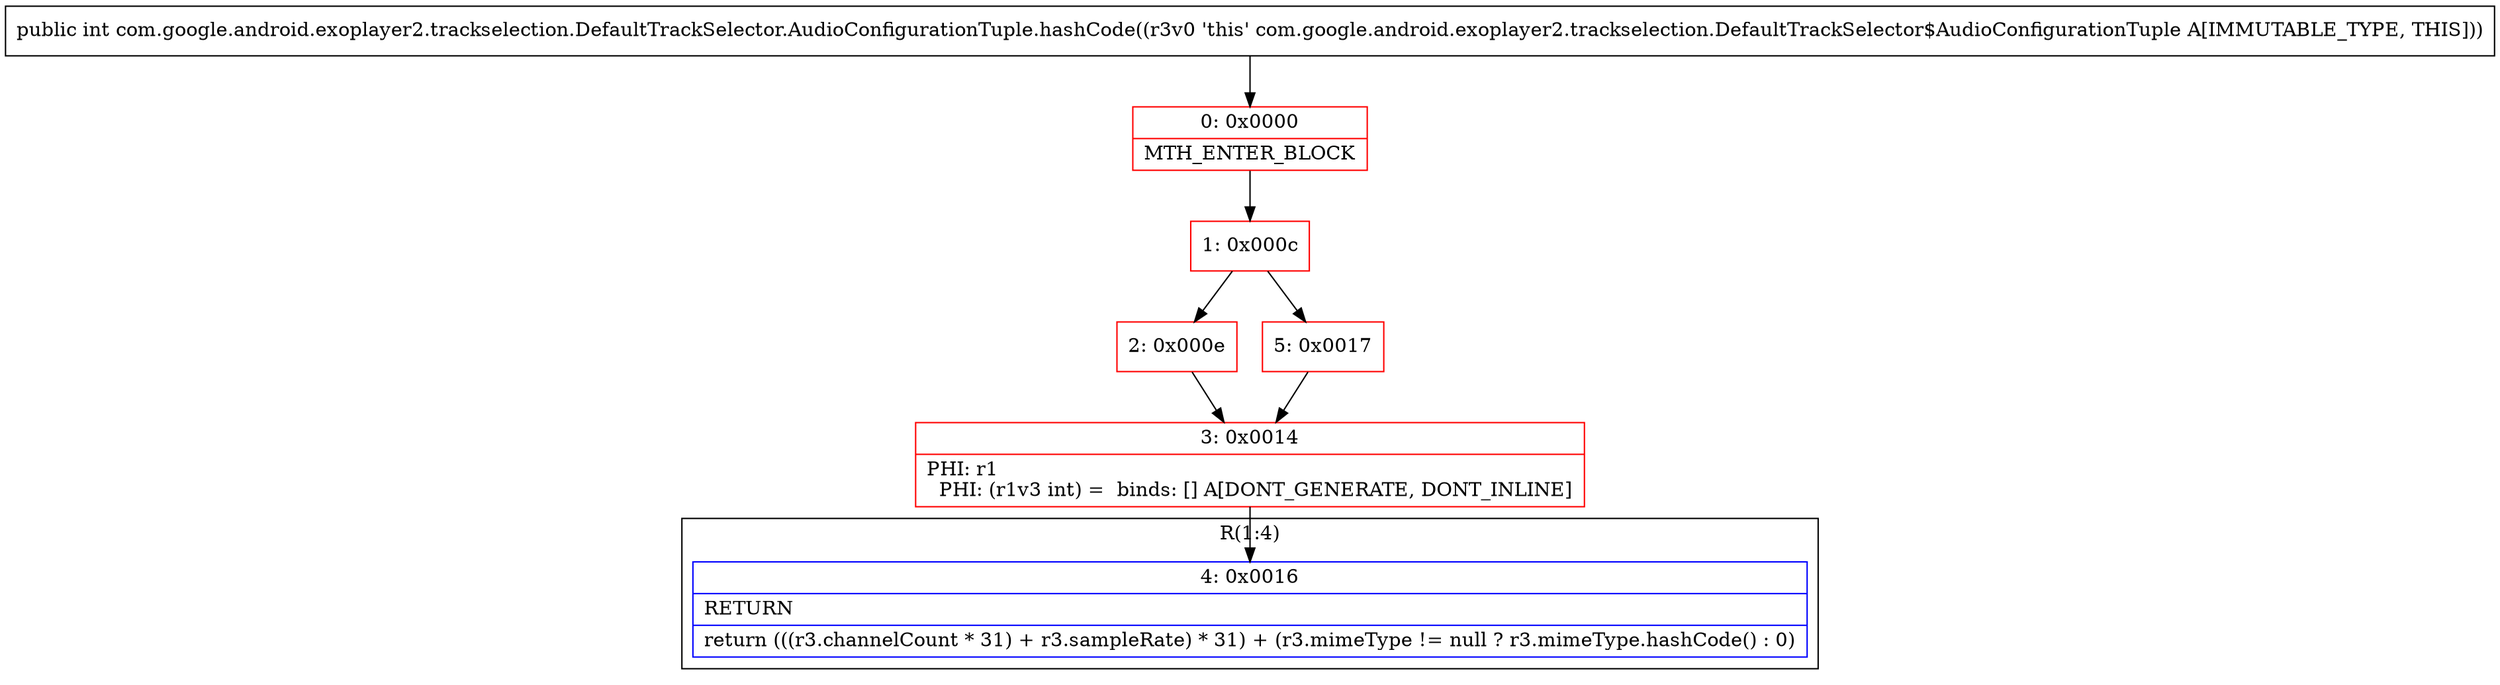 digraph "CFG forcom.google.android.exoplayer2.trackselection.DefaultTrackSelector.AudioConfigurationTuple.hashCode()I" {
subgraph cluster_Region_351058892 {
label = "R(1:4)";
node [shape=record,color=blue];
Node_4 [shape=record,label="{4\:\ 0x0016|RETURN\l|return (((r3.channelCount * 31) + r3.sampleRate) * 31) + (r3.mimeType != null ? r3.mimeType.hashCode() : 0)\l}"];
}
Node_0 [shape=record,color=red,label="{0\:\ 0x0000|MTH_ENTER_BLOCK\l}"];
Node_1 [shape=record,color=red,label="{1\:\ 0x000c}"];
Node_2 [shape=record,color=red,label="{2\:\ 0x000e}"];
Node_3 [shape=record,color=red,label="{3\:\ 0x0014|PHI: r1 \l  PHI: (r1v3 int) =  binds: [] A[DONT_GENERATE, DONT_INLINE]\l}"];
Node_5 [shape=record,color=red,label="{5\:\ 0x0017}"];
MethodNode[shape=record,label="{public int com.google.android.exoplayer2.trackselection.DefaultTrackSelector.AudioConfigurationTuple.hashCode((r3v0 'this' com.google.android.exoplayer2.trackselection.DefaultTrackSelector$AudioConfigurationTuple A[IMMUTABLE_TYPE, THIS])) }"];
MethodNode -> Node_0;
Node_0 -> Node_1;
Node_1 -> Node_2;
Node_1 -> Node_5;
Node_2 -> Node_3;
Node_3 -> Node_4;
Node_5 -> Node_3;
}

